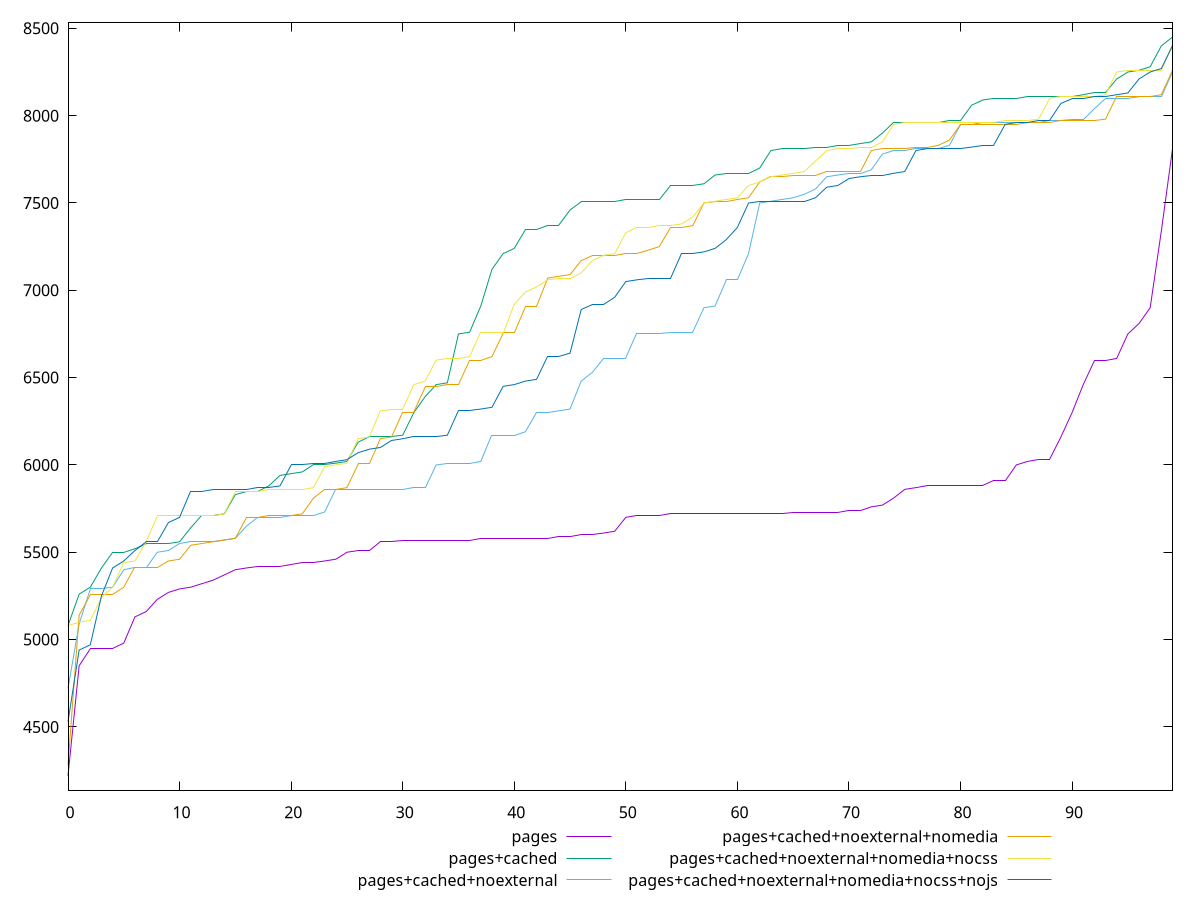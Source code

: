 reset

$pages <<EOF
0 4220
1 4850
2 4950
3 4950
4 4950
5 4980
6 5130
7 5160
8 5230
9 5270
10 5290
11 5300
12 5320
13 5340
14 5370
15 5400
16 5410
17 5420
18 5420
19 5420
20 5430
21 5440
22 5440
23 5450
24 5460
25 5500
26 5510
27 5510
28 5560
29 5560
30 5570
31 5570
32 5570
33 5570
34 5570
35 5570
36 5570
37 5580
38 5580
39 5580
40 5580
41 5580
42 5580
43 5580
44 5590
45 5590
46 5600
47 5600
48 5610
49 5620
50 5700
51 5710
52 5710
53 5710
54 5720
55 5720
56 5720
57 5720
58 5720
59 5720
60 5720
61 5720
62 5720
63 5720
64 5720
65 5730
66 5730
67 5730
68 5730
69 5730
70 5740
71 5740
72 5760
73 5770
74 5810
75 5860
76 5870
77 5880
78 5880
79 5880
80 5880
81 5880
82 5880
83 5910
84 5910
85 6000
86 6020
87 6030
88 6030
89 6160
90 6300
91 6460
92 6600
93 6600
94 6610
95 6750
96 6810
97 6900
98 7340
99 7810
EOF

$pagesCached <<EOF
0 5080
1 5260
2 5300
3 5410
4 5500
5 5500
6 5520
7 5550
8 5550
9 5550
10 5560
11 5640
12 5710
13 5710
14 5720
15 5830
16 5850
17 5850
18 5880
19 5940
20 5950
21 5960
22 6000
23 6000
24 6010
25 6020
26 6130
27 6160
28 6160
29 6160
30 6170
31 6300
32 6390
33 6460
34 6470
35 6750
36 6760
37 6910
38 7120
39 7210
40 7240
41 7350
42 7350
43 7370
44 7370
45 7460
46 7510
47 7510
48 7510
49 7510
50 7520
51 7520
52 7520
53 7520
54 7600
55 7600
56 7600
57 7610
58 7660
59 7670
60 7670
61 7670
62 7700
63 7800
64 7810
65 7810
66 7810
67 7820
68 7820
69 7830
70 7830
71 7840
72 7850
73 7900
74 7960
75 7960
76 7960
77 7960
78 7960
79 7970
80 7970
81 8060
82 8090
83 8100
84 8100
85 8100
86 8110
87 8110
88 8110
89 8110
90 8110
91 8120
92 8130
93 8130
94 8210
95 8250
96 8260
97 8280
98 8400
99 8450
EOF

$pagesCachedNoexternal <<EOF
0 4720
1 5090
2 5290
3 5290
4 5300
5 5400
6 5410
7 5410
8 5500
9 5510
10 5550
11 5560
12 5560
13 5560
14 5570
15 5580
16 5650
17 5700
18 5700
19 5700
20 5710
21 5710
22 5710
23 5730
24 5860
25 5860
26 5860
27 5860
28 5860
29 5860
30 5860
31 5870
32 5870
33 6000
34 6010
35 6010
36 6010
37 6020
38 6170
39 6170
40 6170
41 6190
42 6300
43 6300
44 6310
45 6320
46 6480
47 6530
48 6610
49 6610
50 6610
51 6750
52 6750
53 6750
54 6760
55 6760
56 6760
57 6900
58 6910
59 7060
60 7060
61 7210
62 7500
63 7510
64 7520
65 7530
66 7550
67 7580
68 7650
69 7660
70 7670
71 7670
72 7690
73 7780
74 7800
75 7800
76 7810
77 7810
78 7810
79 7830
80 7950
81 7950
82 7960
83 7960
84 7960
85 7960
86 7960
87 7960
88 7970
89 7970
90 7980
91 7980
92 8040
93 8100
94 8100
95 8100
96 8110
97 8110
98 8110
99 8250
EOF

$pagesCachedNoexternalNomedia <<EOF
0 4280
1 5140
2 5260
3 5260
4 5260
5 5300
6 5410
7 5410
8 5410
9 5450
10 5460
11 5540
12 5550
13 5560
14 5570
15 5580
16 5700
17 5700
18 5710
19 5710
20 5710
21 5720
22 5810
23 5860
24 5860
25 5870
26 6010
27 6010
28 6150
29 6160
30 6300
31 6300
32 6450
33 6450
34 6460
35 6460
36 6600
37 6600
38 6620
39 6760
40 6760
41 6910
42 6910
43 7070
44 7080
45 7090
46 7170
47 7200
48 7200
49 7200
50 7210
51 7210
52 7230
53 7250
54 7360
55 7360
56 7370
57 7500
58 7510
59 7510
60 7520
61 7530
62 7620
63 7650
64 7650
65 7660
66 7660
67 7660
68 7680
69 7680
70 7680
71 7680
72 7800
73 7810
74 7810
75 7810
76 7820
77 7820
78 7830
79 7860
80 7950
81 7950
82 7950
83 7950
84 7950
85 7950
86 7960
87 7960
88 7960
89 7970
90 7970
91 7970
92 7970
93 7980
94 8110
95 8110
96 8110
97 8110
98 8120
99 8260
EOF

$pagesCachedNoexternalNomediaNocss <<EOF
0 5080
1 5100
2 5110
3 5240
4 5300
5 5440
6 5450
7 5560
8 5710
9 5710
10 5710
11 5710
12 5710
13 5710
14 5720
15 5850
16 5850
17 5850
18 5860
19 5860
20 5860
21 5860
22 5870
23 5990
24 6000
25 6010
26 6150
27 6160
28 6310
29 6320
30 6320
31 6460
32 6480
33 6600
34 6610
35 6610
36 6620
37 6760
38 6760
39 6760
40 6920
41 6990
42 7020
43 7060
44 7070
45 7070
46 7100
47 7170
48 7200
49 7210
50 7330
51 7360
52 7360
53 7370
54 7370
55 7380
56 7420
57 7500
58 7510
59 7520
60 7530
61 7600
62 7620
63 7650
64 7660
65 7670
66 7680
67 7740
68 7800
69 7810
70 7810
71 7820
72 7820
73 7850
74 7950
75 7960
76 7960
77 7960
78 7960
79 7960
80 7960
81 7960
82 7960
83 7960
84 7970
85 7970
86 7970
87 7980
88 8100
89 8110
90 8110
91 8110
92 8110
93 8120
94 8250
95 8260
96 8260
97 8260
98 8260
99 8410
EOF

$pagesCachedNoexternalNomediaNocssNojs <<EOF
0 4530
1 4940
2 4970
3 5250
4 5410
5 5450
6 5510
7 5560
8 5560
9 5670
10 5700
11 5850
12 5850
13 5860
14 5860
15 5860
16 5860
17 5870
18 5870
19 5880
20 6000
21 6000
22 6010
23 6010
24 6020
25 6030
26 6070
27 6090
28 6100
29 6140
30 6150
31 6160
32 6160
33 6160
34 6170
35 6310
36 6310
37 6320
38 6330
39 6450
40 6460
41 6480
42 6490
43 6620
44 6620
45 6640
46 6890
47 6920
48 6920
49 6960
50 7050
51 7060
52 7070
53 7070
54 7070
55 7210
56 7210
57 7220
58 7240
59 7290
60 7360
61 7500
62 7510
63 7510
64 7510
65 7510
66 7510
67 7530
68 7590
69 7600
70 7640
71 7650
72 7660
73 7660
74 7670
75 7680
76 7800
77 7810
78 7810
79 7810
80 7810
81 7820
82 7830
83 7830
84 7950
85 7960
86 7960
87 7970
88 7970
89 8070
90 8100
91 8100
92 8110
93 8110
94 8120
95 8130
96 8210
97 8250
98 8270
99 8400
EOF

set key outside below
set xrange [0:99]
set yrange [4135.4:8534.6]
set trange [4135.4:8534.6]
set terminal svg size 640, 600 enhanced background rgb 'white'
set output "reprap/uses-http2/comparison/sorted/all_raw.svg"

plot $pages title "pages" with line, \
     $pagesCached title "pages+cached" with line, \
     $pagesCachedNoexternal title "pages+cached+noexternal" with line, \
     $pagesCachedNoexternalNomedia title "pages+cached+noexternal+nomedia" with line, \
     $pagesCachedNoexternalNomediaNocss title "pages+cached+noexternal+nomedia+nocss" with line, \
     $pagesCachedNoexternalNomediaNocssNojs title "pages+cached+noexternal+nomedia+nocss+nojs" with line

reset
